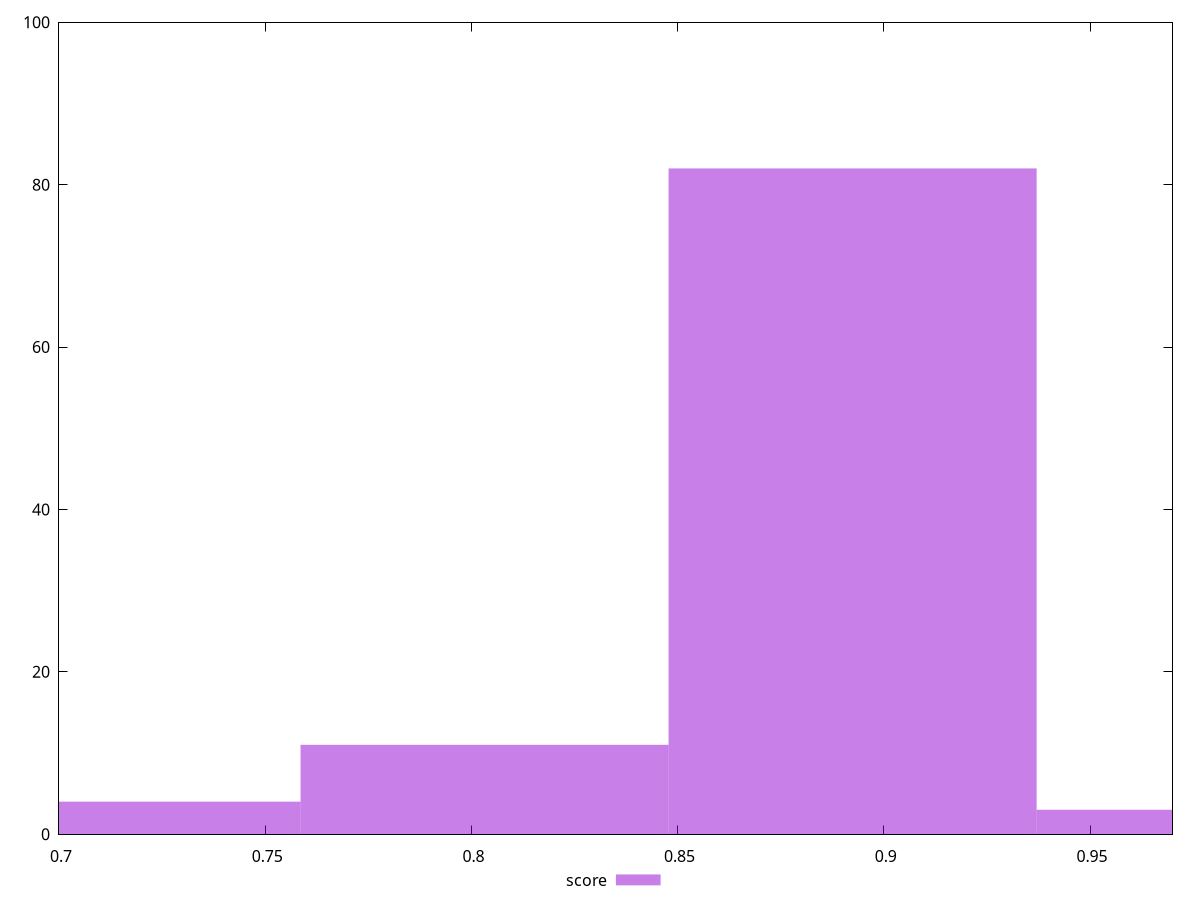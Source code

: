 reset

$score <<EOF
0.7139466256704764 4
0.8924332820880955 82
0.8031899538792859 11
0.981676610296905 3
EOF

set key outside below
set boxwidth 0.08924332820880955
set xrange [0.7:0.97]
set yrange [0:100]
set trange [0:100]
set style fill transparent solid 0.5 noborder
set terminal svg size 640, 490 enhanced background rgb 'white'
set output "report_00013_2021-02-09T12-04-24.940Z/first-meaningful-paint/samples/pages+cached+noadtech+nomedia/score/histogram.svg"

plot $score title "score" with boxes

reset
